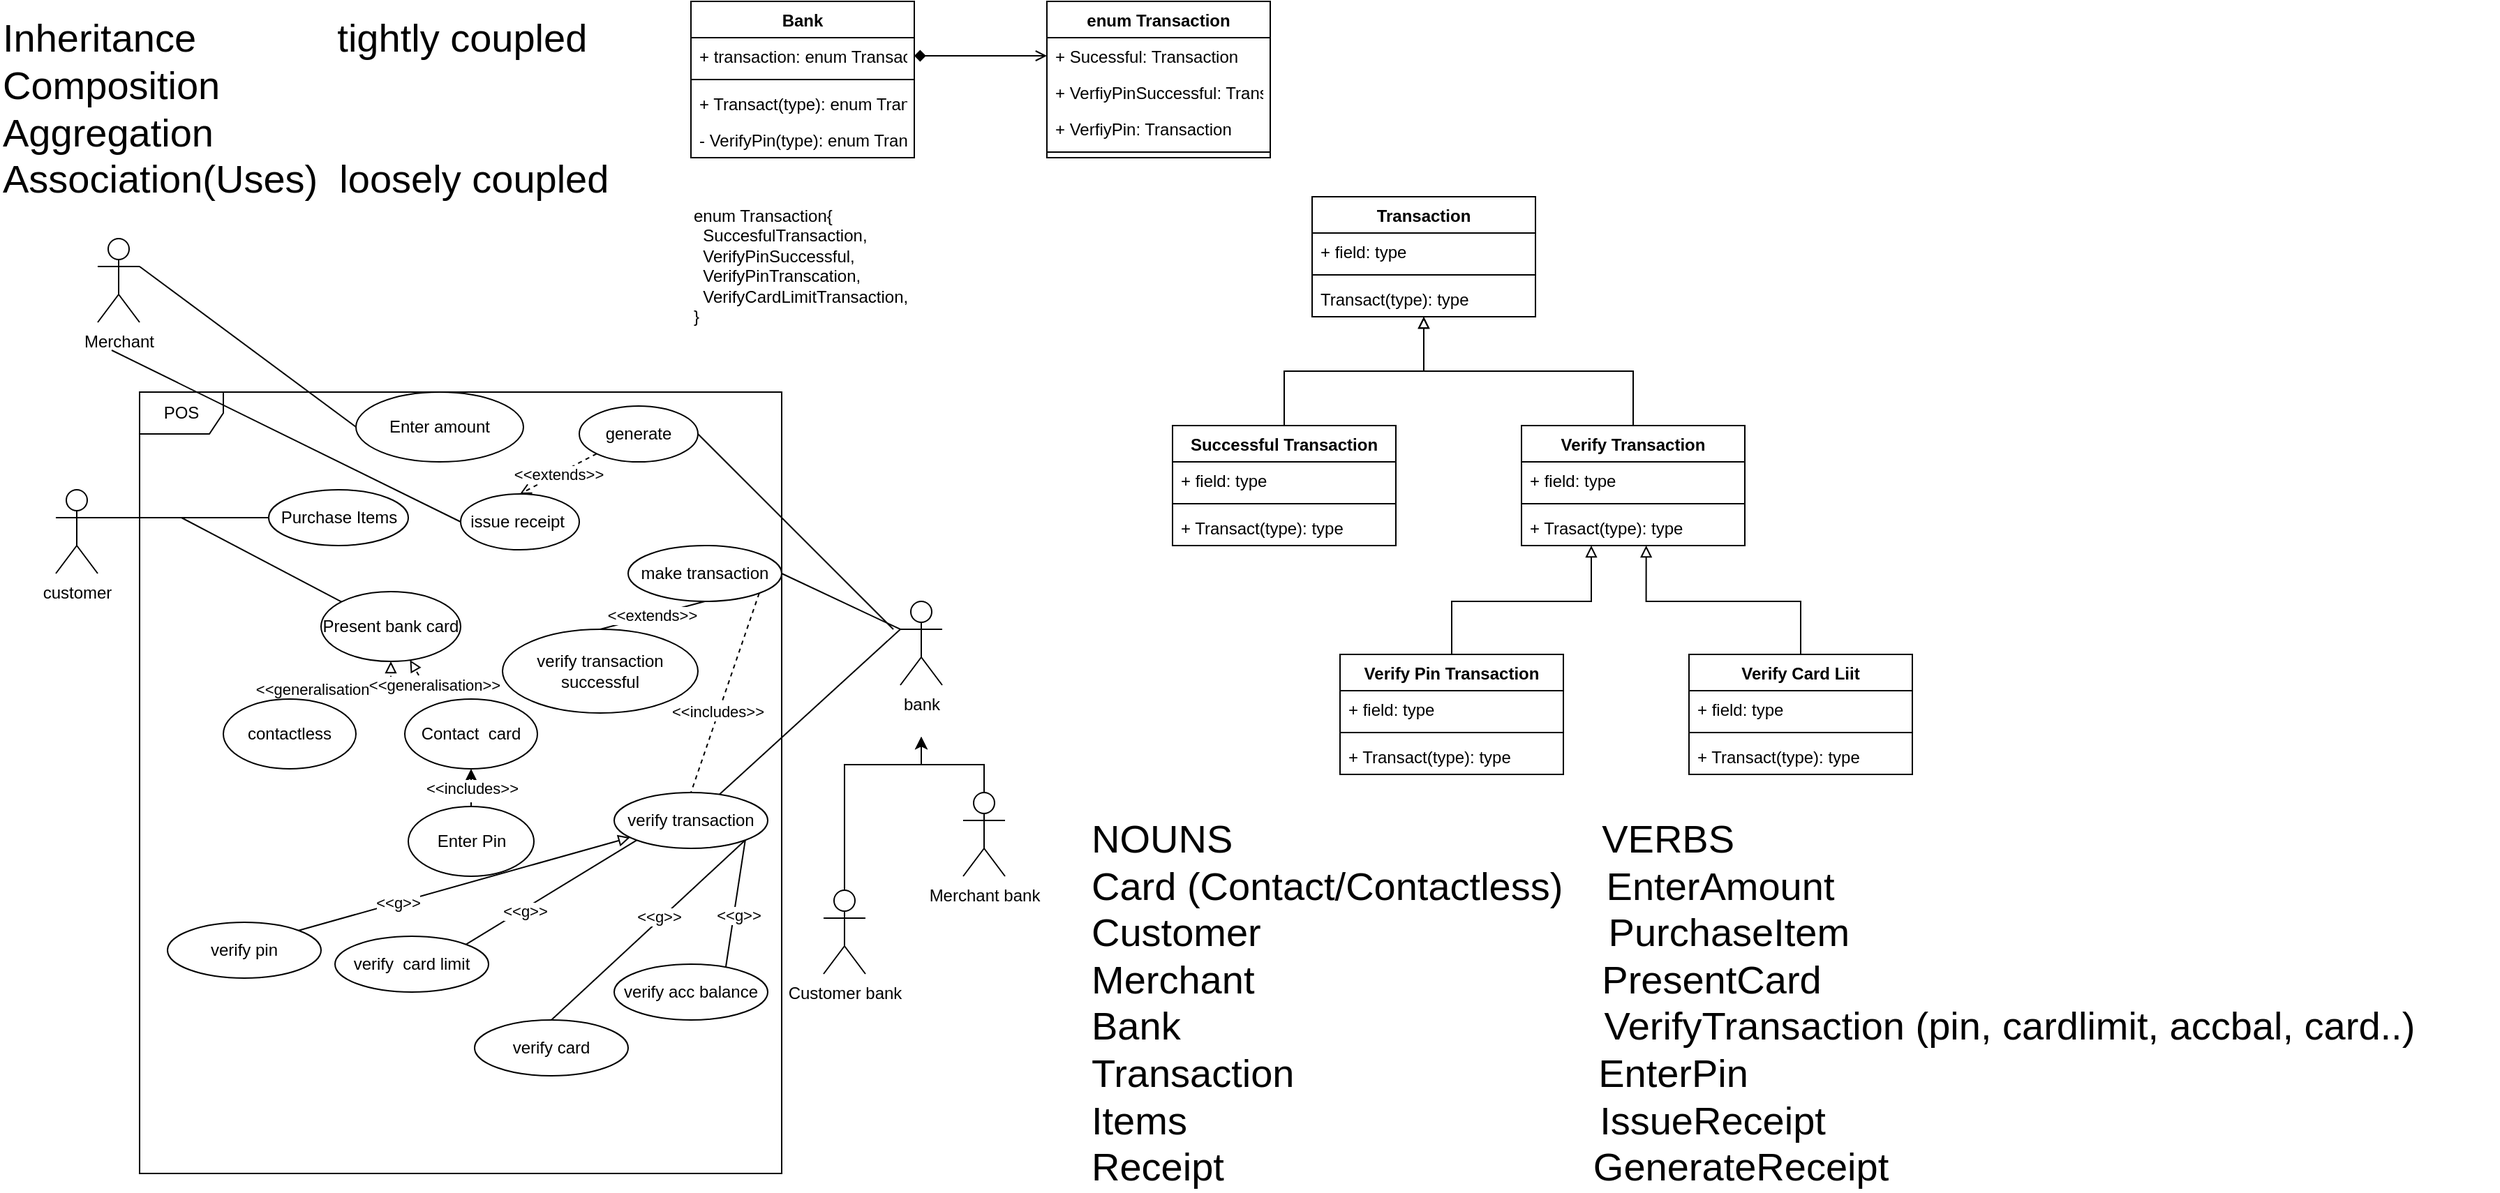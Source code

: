 <mxfile version="14.4.8" type="device"><diagram id="fFY3PxN-dm4miQb8nmsa" name="Page-1"><mxGraphModel dx="1422" dy="705" grid="1" gridSize="10" guides="1" tooltips="1" connect="1" arrows="1" fold="1" page="1" pageScale="1" pageWidth="1169" pageHeight="826" background="#ffffff" math="0" shadow="0"><root><mxCell id="0"/><mxCell id="1" parent="0"/><mxCell id="V-_n7TQ-BDWJ3czLSECa-41" value="POS" style="shape=umlFrame;whiteSpace=wrap;html=1;" parent="1" vertex="1"><mxGeometry x="110" y="330" width="460" height="560" as="geometry"/></mxCell><mxCell id="V-_n7TQ-BDWJ3czLSECa-71" style="edgeStyle=orthogonalEdgeStyle;rounded=0;orthogonalLoop=1;jettySize=auto;html=1;exitX=1;exitY=0.333;exitDx=0;exitDy=0;exitPerimeter=0;entryX=0;entryY=0.5;entryDx=0;entryDy=0;endArrow=none;endFill=0;" parent="1" source="V-_n7TQ-BDWJ3czLSECa-42" target="V-_n7TQ-BDWJ3czLSECa-61" edge="1"><mxGeometry relative="1" as="geometry"/></mxCell><mxCell id="V-_n7TQ-BDWJ3czLSECa-42" value="customer" style="shape=umlActor;verticalLabelPosition=bottom;labelBackgroundColor=#ffffff;verticalAlign=top;html=1;" parent="1" vertex="1"><mxGeometry x="50" y="400" width="30" height="60" as="geometry"/></mxCell><mxCell id="V-_n7TQ-BDWJ3czLSECa-102" style="edgeStyle=none;rounded=0;orthogonalLoop=1;jettySize=auto;html=1;exitX=1;exitY=0.333;exitDx=0;exitDy=0;exitPerimeter=0;entryX=0;entryY=0.5;entryDx=0;entryDy=0;endArrow=none;endFill=0;" parent="1" source="V-_n7TQ-BDWJ3czLSECa-43" target="V-_n7TQ-BDWJ3czLSECa-63" edge="1"><mxGeometry relative="1" as="geometry"/></mxCell><mxCell id="V-_n7TQ-BDWJ3czLSECa-43" value="Merchant" style="shape=umlActor;verticalLabelPosition=bottom;labelBackgroundColor=#ffffff;verticalAlign=top;html=1;" parent="1" vertex="1"><mxGeometry x="80" y="220" width="30" height="60" as="geometry"/></mxCell><mxCell id="V-_n7TQ-BDWJ3czLSECa-83" style="edgeStyle=none;rounded=0;orthogonalLoop=1;jettySize=auto;html=1;exitX=0;exitY=0.333;exitDx=0;exitDy=0;exitPerimeter=0;endArrow=none;endFill=0;" parent="1" source="V-_n7TQ-BDWJ3czLSECa-49" target="V-_n7TQ-BDWJ3czLSECa-76" edge="1"><mxGeometry relative="1" as="geometry"/></mxCell><mxCell id="V-_n7TQ-BDWJ3czLSECa-85" style="edgeStyle=none;rounded=0;orthogonalLoop=1;jettySize=auto;html=1;exitX=0;exitY=0.333;exitDx=0;exitDy=0;exitPerimeter=0;endArrow=none;endFill=0;" parent="1" source="V-_n7TQ-BDWJ3czLSECa-49" edge="1"><mxGeometry relative="1" as="geometry"><mxPoint x="570" y="460" as="targetPoint"/></mxGeometry></mxCell><mxCell id="V-_n7TQ-BDWJ3czLSECa-49" value="bank" style="shape=umlActor;verticalLabelPosition=bottom;labelBackgroundColor=#ffffff;verticalAlign=top;html=1;" parent="1" vertex="1"><mxGeometry x="655" y="480" width="30" height="60" as="geometry"/></mxCell><mxCell id="V-_n7TQ-BDWJ3czLSECa-60" style="edgeStyle=orthogonalEdgeStyle;rounded=0;orthogonalLoop=1;jettySize=auto;html=1;" parent="1" source="V-_n7TQ-BDWJ3czLSECa-50" edge="1"><mxGeometry relative="1" as="geometry"><mxPoint x="670" y="577" as="targetPoint"/><Array as="points"><mxPoint x="715" y="597"/><mxPoint x="670" y="597"/></Array></mxGeometry></mxCell><mxCell id="V-_n7TQ-BDWJ3czLSECa-50" value="Merchant bank" style="shape=umlActor;verticalLabelPosition=bottom;labelBackgroundColor=#ffffff;verticalAlign=top;html=1;" parent="1" vertex="1"><mxGeometry x="700" y="617" width="30" height="60" as="geometry"/></mxCell><mxCell id="V-_n7TQ-BDWJ3czLSECa-59" style="edgeStyle=orthogonalEdgeStyle;rounded=0;orthogonalLoop=1;jettySize=auto;html=1;exitX=0.5;exitY=0;exitDx=0;exitDy=0;exitPerimeter=0;" parent="1" source="V-_n7TQ-BDWJ3czLSECa-51" edge="1"><mxGeometry relative="1" as="geometry"><mxPoint x="670" y="577" as="targetPoint"/><Array as="points"><mxPoint x="615" y="597"/><mxPoint x="670" y="597"/></Array></mxGeometry></mxCell><mxCell id="V-_n7TQ-BDWJ3czLSECa-51" value="Customer bank" style="shape=umlActor;verticalLabelPosition=bottom;labelBackgroundColor=#ffffff;verticalAlign=top;html=1;" parent="1" vertex="1"><mxGeometry x="600" y="687" width="30" height="60" as="geometry"/></mxCell><mxCell id="V-_n7TQ-BDWJ3czLSECa-61" value="Purchase Items" style="ellipse;whiteSpace=wrap;html=1;" parent="1" vertex="1"><mxGeometry x="202.5" y="400" width="100" height="40" as="geometry"/></mxCell><mxCell id="V-_n7TQ-BDWJ3czLSECa-73" style="edgeStyle=none;rounded=0;orthogonalLoop=1;jettySize=auto;html=1;exitX=0;exitY=0;exitDx=0;exitDy=0;endArrow=none;endFill=0;" parent="1" source="V-_n7TQ-BDWJ3czLSECa-62" edge="1"><mxGeometry relative="1" as="geometry"><mxPoint x="140" y="420" as="targetPoint"/></mxGeometry></mxCell><mxCell id="V-_n7TQ-BDWJ3czLSECa-62" value="Present bank card" style="ellipse;whiteSpace=wrap;html=1;" parent="1" vertex="1"><mxGeometry x="240" y="473" width="100" height="50" as="geometry"/></mxCell><mxCell id="V-_n7TQ-BDWJ3czLSECa-63" value="Enter amount" style="ellipse;whiteSpace=wrap;html=1;" parent="1" vertex="1"><mxGeometry x="265" y="330" width="120" height="50" as="geometry"/></mxCell><mxCell id="V-_n7TQ-BDWJ3czLSECa-67" value="&amp;lt;&amp;lt;generalisation&amp;gt;&amp;gt;" style="edgeStyle=orthogonalEdgeStyle;rounded=0;orthogonalLoop=1;jettySize=auto;html=1;exitX=1;exitY=0;exitDx=0;exitDy=0;dashed=1;endArrow=block;endFill=0;" parent="1" source="V-_n7TQ-BDWJ3czLSECa-64" target="V-_n7TQ-BDWJ3czLSECa-62" edge="1"><mxGeometry relative="1" as="geometry"><Array as="points"><mxPoint x="218" y="557"/><mxPoint x="218" y="543"/><mxPoint x="290" y="543"/></Array></mxGeometry></mxCell><mxCell id="V-_n7TQ-BDWJ3czLSECa-64" value="contactless" style="ellipse;whiteSpace=wrap;html=1;" parent="1" vertex="1"><mxGeometry x="170" y="550" width="95" height="50" as="geometry"/></mxCell><mxCell id="V-_n7TQ-BDWJ3czLSECa-68" value="&amp;lt;&amp;lt;generalisation&amp;gt;&amp;gt;" style="edgeStyle=none;rounded=0;orthogonalLoop=1;jettySize=auto;html=1;dashed=1;endArrow=block;endFill=0;" parent="1" target="V-_n7TQ-BDWJ3czLSECa-62" edge="1"><mxGeometry relative="1" as="geometry"><mxPoint x="348" y="540" as="sourcePoint"/><Array as="points"><mxPoint x="314" y="540"/></Array></mxGeometry></mxCell><mxCell id="V-_n7TQ-BDWJ3czLSECa-65" value="Contact &amp;nbsp;card" style="ellipse;whiteSpace=wrap;html=1;" parent="1" vertex="1"><mxGeometry x="300" y="550" width="95" height="50" as="geometry"/></mxCell><mxCell id="V-_n7TQ-BDWJ3czLSECa-70" value="&amp;lt;&amp;lt;includes&amp;gt;&amp;gt;" style="edgeStyle=none;rounded=0;orthogonalLoop=1;jettySize=auto;html=1;exitX=0.5;exitY=0;exitDx=0;exitDy=0;dashed=1;" parent="1" source="V-_n7TQ-BDWJ3czLSECa-69" target="V-_n7TQ-BDWJ3czLSECa-65" edge="1"><mxGeometry relative="1" as="geometry"/></mxCell><mxCell id="V-_n7TQ-BDWJ3czLSECa-69" value="Enter Pin" style="ellipse;whiteSpace=wrap;html=1;" parent="1" vertex="1"><mxGeometry x="302.5" y="627" width="90" height="50" as="geometry"/></mxCell><mxCell id="V-_n7TQ-BDWJ3czLSECa-74" value="verify card" style="ellipse;whiteSpace=wrap;html=1;" parent="1" vertex="1"><mxGeometry x="350" y="780" width="110" height="40" as="geometry"/></mxCell><mxCell id="V-_n7TQ-BDWJ3czLSECa-103" value="&amp;lt;&amp;lt;extends&amp;gt;&amp;gt;" style="edgeStyle=none;rounded=0;orthogonalLoop=1;jettySize=auto;html=1;exitX=0.5;exitY=1;exitDx=0;exitDy=0;entryX=0.5;entryY=0;entryDx=0;entryDy=0;endArrow=none;endFill=0;" parent="1" source="V-_n7TQ-BDWJ3czLSECa-75" target="V-_n7TQ-BDWJ3czLSECa-86" edge="1"><mxGeometry relative="1" as="geometry"/></mxCell><mxCell id="V-_n7TQ-BDWJ3czLSECa-105" style="edgeStyle=none;rounded=0;orthogonalLoop=1;jettySize=auto;html=1;exitX=1;exitY=1;exitDx=0;exitDy=0;entryX=0.5;entryY=0;entryDx=0;entryDy=0;endArrow=none;endFill=0;dashed=1;" parent="1" source="V-_n7TQ-BDWJ3czLSECa-75" target="V-_n7TQ-BDWJ3czLSECa-76" edge="1"><mxGeometry relative="1" as="geometry"/></mxCell><mxCell id="V-_n7TQ-BDWJ3czLSECa-106" value="&amp;lt;&amp;lt;includes&amp;gt;&amp;gt;" style="edgeLabel;html=1;align=center;verticalAlign=middle;resizable=0;points=[];" parent="V-_n7TQ-BDWJ3czLSECa-105" vertex="1" connectable="0"><mxGeometry x="0.204" y="-2" relative="1" as="geometry"><mxPoint x="1" y="-1" as="offset"/></mxGeometry></mxCell><mxCell id="V-_n7TQ-BDWJ3czLSECa-75" value="make transaction" style="ellipse;whiteSpace=wrap;html=1;" parent="1" vertex="1"><mxGeometry x="460" y="440" width="110" height="40" as="geometry"/></mxCell><mxCell id="V-_n7TQ-BDWJ3czLSECa-80" style="edgeStyle=none;rounded=0;orthogonalLoop=1;jettySize=auto;html=1;exitX=1;exitY=1;exitDx=0;exitDy=0;entryX=0.727;entryY=0.05;entryDx=0;entryDy=0;entryPerimeter=0;endArrow=none;endFill=0;" parent="1" source="V-_n7TQ-BDWJ3czLSECa-76" target="V-_n7TQ-BDWJ3czLSECa-79" edge="1"><mxGeometry relative="1" as="geometry"/></mxCell><mxCell id="V-_n7TQ-BDWJ3czLSECa-92" value="&amp;lt;&amp;lt;g&amp;gt;&amp;gt;" style="edgeLabel;html=1;align=center;verticalAlign=middle;resizable=0;points=[];" parent="V-_n7TQ-BDWJ3czLSECa-80" vertex="1" connectable="0"><mxGeometry x="0.174" y="3" relative="1" as="geometry"><mxPoint as="offset"/></mxGeometry></mxCell><mxCell id="V-_n7TQ-BDWJ3czLSECa-81" style="edgeStyle=none;rounded=0;orthogonalLoop=1;jettySize=auto;html=1;exitX=0;exitY=1;exitDx=0;exitDy=0;endArrow=none;endFill=0;entryX=1;entryY=0;entryDx=0;entryDy=0;" parent="1" source="V-_n7TQ-BDWJ3czLSECa-76" target="V-_n7TQ-BDWJ3czLSECa-78" edge="1"><mxGeometry relative="1" as="geometry"/></mxCell><mxCell id="V-_n7TQ-BDWJ3czLSECa-89" value="&amp;lt;&amp;lt;g&amp;gt;&amp;gt;" style="edgeLabel;html=1;align=center;verticalAlign=middle;resizable=0;points=[];" parent="V-_n7TQ-BDWJ3czLSECa-81" vertex="1" connectable="0"><mxGeometry x="0.317" y="1" relative="1" as="geometry"><mxPoint as="offset"/></mxGeometry></mxCell><mxCell id="V-_n7TQ-BDWJ3czLSECa-84" style="edgeStyle=none;rounded=0;orthogonalLoop=1;jettySize=auto;html=1;exitX=1;exitY=1;exitDx=0;exitDy=0;entryX=0.5;entryY=0;entryDx=0;entryDy=0;endArrow=none;endFill=0;" parent="1" source="V-_n7TQ-BDWJ3czLSECa-76" target="V-_n7TQ-BDWJ3czLSECa-74" edge="1"><mxGeometry relative="1" as="geometry"/></mxCell><mxCell id="V-_n7TQ-BDWJ3czLSECa-91" value="&amp;lt;&amp;lt;g&amp;gt;&amp;gt;" style="edgeLabel;html=1;align=center;verticalAlign=middle;resizable=0;points=[];" parent="V-_n7TQ-BDWJ3czLSECa-84" vertex="1" connectable="0"><mxGeometry x="-0.127" y="-2" relative="1" as="geometry"><mxPoint as="offset"/></mxGeometry></mxCell><mxCell id="V-_n7TQ-BDWJ3czLSECa-76" value="verify transaction" style="ellipse;whiteSpace=wrap;html=1;" parent="1" vertex="1"><mxGeometry x="450" y="617" width="110" height="40" as="geometry"/></mxCell><mxCell id="V-_n7TQ-BDWJ3czLSECa-82" style="edgeStyle=none;rounded=0;orthogonalLoop=1;jettySize=auto;html=1;exitX=1;exitY=0;exitDx=0;exitDy=0;endArrow=block;endFill=0;" parent="1" source="V-_n7TQ-BDWJ3czLSECa-77" target="V-_n7TQ-BDWJ3czLSECa-76" edge="1"><mxGeometry relative="1" as="geometry"/></mxCell><mxCell id="V-_n7TQ-BDWJ3czLSECa-88" value="&amp;lt;&amp;lt;g&amp;gt;&amp;gt;" style="edgeLabel;html=1;align=center;verticalAlign=middle;resizable=0;points=[];" parent="V-_n7TQ-BDWJ3czLSECa-82" vertex="1" connectable="0"><mxGeometry x="-0.401" relative="1" as="geometry"><mxPoint as="offset"/></mxGeometry></mxCell><mxCell id="V-_n7TQ-BDWJ3czLSECa-77" value="verify pin" style="ellipse;whiteSpace=wrap;html=1;" parent="1" vertex="1"><mxGeometry x="130" y="710" width="110" height="40" as="geometry"/></mxCell><mxCell id="V-_n7TQ-BDWJ3czLSECa-78" value="verify &amp;nbsp;card limit" style="ellipse;whiteSpace=wrap;html=1;" parent="1" vertex="1"><mxGeometry x="250" y="720" width="110" height="40" as="geometry"/></mxCell><mxCell id="V-_n7TQ-BDWJ3czLSECa-79" value="verify acc balance" style="ellipse;whiteSpace=wrap;html=1;" parent="1" vertex="1"><mxGeometry x="450" y="740" width="110" height="40" as="geometry"/></mxCell><mxCell id="V-_n7TQ-BDWJ3czLSECa-86" value="verify transaction successful" style="ellipse;whiteSpace=wrap;html=1;" parent="1" vertex="1"><mxGeometry x="370" y="500" width="140" height="60" as="geometry"/></mxCell><mxCell id="V-_n7TQ-BDWJ3czLSECa-94" style="edgeStyle=none;rounded=0;orthogonalLoop=1;jettySize=auto;html=1;exitX=1;exitY=0.5;exitDx=0;exitDy=0;endArrow=none;endFill=0;" parent="1" source="V-_n7TQ-BDWJ3czLSECa-93" edge="1"><mxGeometry relative="1" as="geometry"><mxPoint x="650" y="500" as="targetPoint"/></mxGeometry></mxCell><mxCell id="V-_n7TQ-BDWJ3czLSECa-96" value="&amp;lt;&amp;lt;extends&amp;gt;&amp;gt;" style="edgeStyle=none;rounded=0;orthogonalLoop=1;jettySize=auto;html=1;exitX=0;exitY=1;exitDx=0;exitDy=0;entryX=0.5;entryY=0;entryDx=0;entryDy=0;endArrow=open;endFill=0;dashed=1;" parent="1" source="V-_n7TQ-BDWJ3czLSECa-93" target="V-_n7TQ-BDWJ3czLSECa-95" edge="1"><mxGeometry relative="1" as="geometry"/></mxCell><mxCell id="V-_n7TQ-BDWJ3czLSECa-93" value="generate" style="ellipse;whiteSpace=wrap;html=1;" parent="1" vertex="1"><mxGeometry x="425" y="340" width="85" height="40" as="geometry"/></mxCell><mxCell id="V-_n7TQ-BDWJ3czLSECa-101" style="edgeStyle=none;rounded=0;orthogonalLoop=1;jettySize=auto;html=1;exitX=0;exitY=0.5;exitDx=0;exitDy=0;endArrow=none;endFill=0;" parent="1" source="V-_n7TQ-BDWJ3czLSECa-95" edge="1"><mxGeometry relative="1" as="geometry"><mxPoint x="90" y="300" as="targetPoint"/></mxGeometry></mxCell><mxCell id="V-_n7TQ-BDWJ3czLSECa-95" value="issue receipt&amp;nbsp;" style="ellipse;whiteSpace=wrap;html=1;" parent="1" vertex="1"><mxGeometry x="340" y="403" width="85" height="40" as="geometry"/></mxCell><mxCell id="B9zIH_Z9h2542ueeWUoJ-10" value="" style="rounded=0;orthogonalLoop=1;jettySize=auto;html=1;endArrow=block;endFill=0;edgeStyle=orthogonalEdgeStyle;" parent="1" source="B9zIH_Z9h2542ueeWUoJ-6" target="B9zIH_Z9h2542ueeWUoJ-2" edge="1"><mxGeometry relative="1" as="geometry"/></mxCell><mxCell id="B9zIH_Z9h2542ueeWUoJ-15" value="" style="edgeStyle=orthogonalEdgeStyle;rounded=0;orthogonalLoop=1;jettySize=auto;html=1;endArrow=none;endFill=0;startArrow=block;startFill=0;" parent="1" source="B9zIH_Z9h2542ueeWUoJ-2" target="B9zIH_Z9h2542ueeWUoJ-11" edge="1"><mxGeometry relative="1" as="geometry"/></mxCell><mxCell id="B9zIH_Z9h2542ueeWUoJ-2" value="Transaction" style="swimlane;fontStyle=1;align=center;verticalAlign=top;childLayout=stackLayout;horizontal=1;startSize=26;horizontalStack=0;resizeParent=1;resizeParentMax=0;resizeLast=0;collapsible=1;marginBottom=0;" parent="1" vertex="1"><mxGeometry x="950" y="190" width="160" height="86" as="geometry"/></mxCell><mxCell id="B9zIH_Z9h2542ueeWUoJ-3" value="+ field: type" style="text;strokeColor=none;fillColor=none;align=left;verticalAlign=top;spacingLeft=4;spacingRight=4;overflow=hidden;rotatable=0;points=[[0,0.5],[1,0.5]];portConstraint=eastwest;" parent="B9zIH_Z9h2542ueeWUoJ-2" vertex="1"><mxGeometry y="26" width="160" height="26" as="geometry"/></mxCell><mxCell id="B9zIH_Z9h2542ueeWUoJ-4" value="" style="line;strokeWidth=1;fillColor=none;align=left;verticalAlign=middle;spacingTop=-1;spacingLeft=3;spacingRight=3;rotatable=0;labelPosition=right;points=[];portConstraint=eastwest;" parent="B9zIH_Z9h2542ueeWUoJ-2" vertex="1"><mxGeometry y="52" width="160" height="8" as="geometry"/></mxCell><mxCell id="B9zIH_Z9h2542ueeWUoJ-5" value="Transact(type): type" style="text;strokeColor=none;fillColor=none;align=left;verticalAlign=top;spacingLeft=4;spacingRight=4;overflow=hidden;rotatable=0;points=[[0,0.5],[1,0.5]];portConstraint=eastwest;" parent="B9zIH_Z9h2542ueeWUoJ-2" vertex="1"><mxGeometry y="60" width="160" height="26" as="geometry"/></mxCell><mxCell id="B9zIH_Z9h2542ueeWUoJ-6" value="Verify Transaction" style="swimlane;fontStyle=1;align=center;verticalAlign=top;childLayout=stackLayout;horizontal=1;startSize=26;horizontalStack=0;resizeParent=1;resizeParentMax=0;resizeLast=0;collapsible=1;marginBottom=0;" parent="1" vertex="1"><mxGeometry x="1100" y="354" width="160" height="86" as="geometry"/></mxCell><mxCell id="B9zIH_Z9h2542ueeWUoJ-7" value="+ field: type" style="text;strokeColor=none;fillColor=none;align=left;verticalAlign=top;spacingLeft=4;spacingRight=4;overflow=hidden;rotatable=0;points=[[0,0.5],[1,0.5]];portConstraint=eastwest;" parent="B9zIH_Z9h2542ueeWUoJ-6" vertex="1"><mxGeometry y="26" width="160" height="26" as="geometry"/></mxCell><mxCell id="B9zIH_Z9h2542ueeWUoJ-8" value="" style="line;strokeWidth=1;fillColor=none;align=left;verticalAlign=middle;spacingTop=-1;spacingLeft=3;spacingRight=3;rotatable=0;labelPosition=right;points=[];portConstraint=eastwest;" parent="B9zIH_Z9h2542ueeWUoJ-6" vertex="1"><mxGeometry y="52" width="160" height="8" as="geometry"/></mxCell><mxCell id="B9zIH_Z9h2542ueeWUoJ-9" value="+ Trasact(type): type" style="text;strokeColor=none;fillColor=none;align=left;verticalAlign=top;spacingLeft=4;spacingRight=4;overflow=hidden;rotatable=0;points=[[0,0.5],[1,0.5]];portConstraint=eastwest;" parent="B9zIH_Z9h2542ueeWUoJ-6" vertex="1"><mxGeometry y="60" width="160" height="26" as="geometry"/></mxCell><mxCell id="B9zIH_Z9h2542ueeWUoJ-11" value="Successful Transaction" style="swimlane;fontStyle=1;align=center;verticalAlign=top;childLayout=stackLayout;horizontal=1;startSize=26;horizontalStack=0;resizeParent=1;resizeParentMax=0;resizeLast=0;collapsible=1;marginBottom=0;" parent="1" vertex="1"><mxGeometry x="850" y="354" width="160" height="86" as="geometry"/></mxCell><mxCell id="B9zIH_Z9h2542ueeWUoJ-12" value="+ field: type" style="text;strokeColor=none;fillColor=none;align=left;verticalAlign=top;spacingLeft=4;spacingRight=4;overflow=hidden;rotatable=0;points=[[0,0.5],[1,0.5]];portConstraint=eastwest;" parent="B9zIH_Z9h2542ueeWUoJ-11" vertex="1"><mxGeometry y="26" width="160" height="26" as="geometry"/></mxCell><mxCell id="B9zIH_Z9h2542ueeWUoJ-13" value="" style="line;strokeWidth=1;fillColor=none;align=left;verticalAlign=middle;spacingTop=-1;spacingLeft=3;spacingRight=3;rotatable=0;labelPosition=right;points=[];portConstraint=eastwest;" parent="B9zIH_Z9h2542ueeWUoJ-11" vertex="1"><mxGeometry y="52" width="160" height="8" as="geometry"/></mxCell><mxCell id="B9zIH_Z9h2542ueeWUoJ-14" value="+ Transact(type): type" style="text;strokeColor=none;fillColor=none;align=left;verticalAlign=top;spacingLeft=4;spacingRight=4;overflow=hidden;rotatable=0;points=[[0,0.5],[1,0.5]];portConstraint=eastwest;" parent="B9zIH_Z9h2542ueeWUoJ-11" vertex="1"><mxGeometry y="60" width="160" height="26" as="geometry"/></mxCell><mxCell id="B9zIH_Z9h2542ueeWUoJ-16" value="" style="rounded=0;orthogonalLoop=1;jettySize=auto;html=1;endArrow=block;endFill=0;edgeStyle=orthogonalEdgeStyle;" parent="1" source="B9zIH_Z9h2542ueeWUoJ-18" edge="1"><mxGeometry relative="1" as="geometry"><mxPoint x="1189.329" y="440" as="targetPoint"/><Array as="points"><mxPoint x="1300" y="480"/><mxPoint x="1189" y="480"/></Array></mxGeometry></mxCell><mxCell id="B9zIH_Z9h2542ueeWUoJ-17" value="" style="edgeStyle=orthogonalEdgeStyle;rounded=0;orthogonalLoop=1;jettySize=auto;html=1;endArrow=none;endFill=0;startArrow=block;startFill=0;" parent="1" target="B9zIH_Z9h2542ueeWUoJ-22" edge="1"><mxGeometry relative="1" as="geometry"><mxPoint x="1150" y="440" as="sourcePoint"/><Array as="points"><mxPoint x="1150" y="480"/><mxPoint x="1050" y="480"/></Array></mxGeometry></mxCell><mxCell id="B9zIH_Z9h2542ueeWUoJ-18" value="Verify Card Liit" style="swimlane;fontStyle=1;align=center;verticalAlign=top;childLayout=stackLayout;horizontal=1;startSize=26;horizontalStack=0;resizeParent=1;resizeParentMax=0;resizeLast=0;collapsible=1;marginBottom=0;" parent="1" vertex="1"><mxGeometry x="1220" y="518" width="160" height="86" as="geometry"/></mxCell><mxCell id="B9zIH_Z9h2542ueeWUoJ-19" value="+ field: type" style="text;strokeColor=none;fillColor=none;align=left;verticalAlign=top;spacingLeft=4;spacingRight=4;overflow=hidden;rotatable=0;points=[[0,0.5],[1,0.5]];portConstraint=eastwest;" parent="B9zIH_Z9h2542ueeWUoJ-18" vertex="1"><mxGeometry y="26" width="160" height="26" as="geometry"/></mxCell><mxCell id="B9zIH_Z9h2542ueeWUoJ-20" value="" style="line;strokeWidth=1;fillColor=none;align=left;verticalAlign=middle;spacingTop=-1;spacingLeft=3;spacingRight=3;rotatable=0;labelPosition=right;points=[];portConstraint=eastwest;" parent="B9zIH_Z9h2542ueeWUoJ-18" vertex="1"><mxGeometry y="52" width="160" height="8" as="geometry"/></mxCell><mxCell id="B9zIH_Z9h2542ueeWUoJ-21" value="+ Transact(type): type" style="text;strokeColor=none;fillColor=none;align=left;verticalAlign=top;spacingLeft=4;spacingRight=4;overflow=hidden;rotatable=0;points=[[0,0.5],[1,0.5]];portConstraint=eastwest;" parent="B9zIH_Z9h2542ueeWUoJ-18" vertex="1"><mxGeometry y="60" width="160" height="26" as="geometry"/></mxCell><mxCell id="B9zIH_Z9h2542ueeWUoJ-22" value="Verify Pin Transaction" style="swimlane;fontStyle=1;align=center;verticalAlign=top;childLayout=stackLayout;horizontal=1;startSize=26;horizontalStack=0;resizeParent=1;resizeParentMax=0;resizeLast=0;collapsible=1;marginBottom=0;" parent="1" vertex="1"><mxGeometry x="970" y="518" width="160" height="86" as="geometry"/></mxCell><mxCell id="B9zIH_Z9h2542ueeWUoJ-23" value="+ field: type" style="text;strokeColor=none;fillColor=none;align=left;verticalAlign=top;spacingLeft=4;spacingRight=4;overflow=hidden;rotatable=0;points=[[0,0.5],[1,0.5]];portConstraint=eastwest;" parent="B9zIH_Z9h2542ueeWUoJ-22" vertex="1"><mxGeometry y="26" width="160" height="26" as="geometry"/></mxCell><mxCell id="B9zIH_Z9h2542ueeWUoJ-24" value="" style="line;strokeWidth=1;fillColor=none;align=left;verticalAlign=middle;spacingTop=-1;spacingLeft=3;spacingRight=3;rotatable=0;labelPosition=right;points=[];portConstraint=eastwest;" parent="B9zIH_Z9h2542ueeWUoJ-22" vertex="1"><mxGeometry y="52" width="160" height="8" as="geometry"/></mxCell><mxCell id="B9zIH_Z9h2542ueeWUoJ-25" value="+ Transact(type): type" style="text;strokeColor=none;fillColor=none;align=left;verticalAlign=top;spacingLeft=4;spacingRight=4;overflow=hidden;rotatable=0;points=[[0,0.5],[1,0.5]];portConstraint=eastwest;" parent="B9zIH_Z9h2542ueeWUoJ-22" vertex="1"><mxGeometry y="60" width="160" height="26" as="geometry"/></mxCell><mxCell id="B9zIH_Z9h2542ueeWUoJ-26" value="enum Transaction{&lt;br&gt;&amp;nbsp; SuccesfulTransaction,&lt;br&gt;&amp;nbsp; VerifyPinSuccessful,&lt;br&gt;&amp;nbsp; VerifyPinTranscation,&lt;br&gt;&amp;nbsp; VerifyCardLimitTransaction,&lt;br&gt;}&lt;br&gt;&amp;nbsp; &amp;nbsp;" style="text;html=1;strokeColor=none;fillColor=none;align=left;verticalAlign=top;whiteSpace=wrap;rounded=0;" parent="1" vertex="1"><mxGeometry x="505" y="190" width="270" height="80" as="geometry"/></mxCell><mxCell id="B9zIH_Z9h2542ueeWUoJ-27" value="Bank" style="swimlane;fontStyle=1;align=center;verticalAlign=top;childLayout=stackLayout;horizontal=1;startSize=26;horizontalStack=0;resizeParent=1;resizeParentMax=0;resizeLast=0;collapsible=1;marginBottom=0;" parent="1" vertex="1"><mxGeometry x="505" y="50" width="160" height="112" as="geometry"/></mxCell><mxCell id="B9zIH_Z9h2542ueeWUoJ-28" value="+ transaction: enum Transaction" style="text;strokeColor=none;fillColor=none;align=left;verticalAlign=top;spacingLeft=4;spacingRight=4;overflow=hidden;rotatable=0;points=[[0,0.5],[1,0.5]];portConstraint=eastwest;" parent="B9zIH_Z9h2542ueeWUoJ-27" vertex="1"><mxGeometry y="26" width="160" height="26" as="geometry"/></mxCell><mxCell id="B9zIH_Z9h2542ueeWUoJ-29" value="" style="line;strokeWidth=1;fillColor=none;align=left;verticalAlign=middle;spacingTop=-1;spacingLeft=3;spacingRight=3;rotatable=0;labelPosition=right;points=[];portConstraint=eastwest;" parent="B9zIH_Z9h2542ueeWUoJ-27" vertex="1"><mxGeometry y="52" width="160" height="8" as="geometry"/></mxCell><mxCell id="B9zIH_Z9h2542ueeWUoJ-30" value="+ Transact(type): enum Transaction" style="text;strokeColor=none;fillColor=none;align=left;verticalAlign=top;spacingLeft=4;spacingRight=4;overflow=hidden;rotatable=0;points=[[0,0.5],[1,0.5]];portConstraint=eastwest;" parent="B9zIH_Z9h2542ueeWUoJ-27" vertex="1"><mxGeometry y="60" width="160" height="26" as="geometry"/></mxCell><mxCell id="B9zIH_Z9h2542ueeWUoJ-31" value="- VerifyPin(type): enum Transaction" style="text;strokeColor=none;fillColor=none;align=left;verticalAlign=top;spacingLeft=4;spacingRight=4;overflow=hidden;rotatable=0;points=[[0,0.5],[1,0.5]];portConstraint=eastwest;" parent="B9zIH_Z9h2542ueeWUoJ-27" vertex="1"><mxGeometry y="86" width="160" height="26" as="geometry"/></mxCell><mxCell id="B9zIH_Z9h2542ueeWUoJ-32" value="enum Transaction" style="swimlane;fontStyle=1;align=center;verticalAlign=top;childLayout=stackLayout;horizontal=1;startSize=26;horizontalStack=0;resizeParent=1;resizeParentMax=0;resizeLast=0;collapsible=1;marginBottom=0;" parent="1" vertex="1"><mxGeometry x="760" y="50" width="160" height="112" as="geometry"/></mxCell><mxCell id="B9zIH_Z9h2542ueeWUoJ-33" value="+ Sucessful: Transaction" style="text;strokeColor=none;fillColor=none;align=left;verticalAlign=top;spacingLeft=4;spacingRight=4;overflow=hidden;rotatable=0;points=[[0,0.5],[1,0.5]];portConstraint=eastwest;" parent="B9zIH_Z9h2542ueeWUoJ-32" vertex="1"><mxGeometry y="26" width="160" height="26" as="geometry"/></mxCell><mxCell id="B9zIH_Z9h2542ueeWUoJ-37" value="+ VerfiyPinSuccessful: Transaction" style="text;strokeColor=none;fillColor=none;align=left;verticalAlign=top;spacingLeft=4;spacingRight=4;overflow=hidden;rotatable=0;points=[[0,0.5],[1,0.5]];portConstraint=eastwest;" parent="B9zIH_Z9h2542ueeWUoJ-32" vertex="1"><mxGeometry y="52" width="160" height="26" as="geometry"/></mxCell><mxCell id="B9zIH_Z9h2542ueeWUoJ-38" value="+ VerfiyPin: Transaction" style="text;strokeColor=none;fillColor=none;align=left;verticalAlign=top;spacingLeft=4;spacingRight=4;overflow=hidden;rotatable=0;points=[[0,0.5],[1,0.5]];portConstraint=eastwest;" parent="B9zIH_Z9h2542ueeWUoJ-32" vertex="1"><mxGeometry y="78" width="160" height="26" as="geometry"/></mxCell><mxCell id="B9zIH_Z9h2542ueeWUoJ-34" value="" style="line;strokeWidth=1;fillColor=none;align=left;verticalAlign=middle;spacingTop=-1;spacingLeft=3;spacingRight=3;rotatable=0;labelPosition=right;points=[];portConstraint=eastwest;" parent="B9zIH_Z9h2542ueeWUoJ-32" vertex="1"><mxGeometry y="104" width="160" height="8" as="geometry"/></mxCell><mxCell id="B9zIH_Z9h2542ueeWUoJ-36" style="edgeStyle=orthogonalEdgeStyle;rounded=0;orthogonalLoop=1;jettySize=auto;html=1;exitX=0;exitY=0.5;exitDx=0;exitDy=0;startArrow=open;startFill=0;endArrow=diamond;endFill=1;" parent="1" source="B9zIH_Z9h2542ueeWUoJ-33" target="B9zIH_Z9h2542ueeWUoJ-28" edge="1"><mxGeometry relative="1" as="geometry"/></mxCell><mxCell id="9XgwaQmnso4GyrVcuz_M-1" value="NOUNS&amp;nbsp; &amp;nbsp; &amp;nbsp; &amp;nbsp; &amp;nbsp; &amp;nbsp; &amp;nbsp; &amp;nbsp; &amp;nbsp; &amp;nbsp; &amp;nbsp; &amp;nbsp; &amp;nbsp; &amp;nbsp; &amp;nbsp; &amp;nbsp; &amp;nbsp; VERBS&lt;br&gt;Card (Contact/Contactless)&amp;nbsp; &amp;nbsp; EnterAmount&lt;br&gt;Customer&amp;nbsp; &amp;nbsp; &amp;nbsp; &amp;nbsp; &amp;nbsp; &amp;nbsp; &amp;nbsp; &amp;nbsp; &amp;nbsp; &amp;nbsp; &amp;nbsp; &amp;nbsp; &amp;nbsp; &amp;nbsp; &amp;nbsp; &amp;nbsp; PurchaseItem&lt;br&gt;Merchant&amp;nbsp; &amp;nbsp; &amp;nbsp; &amp;nbsp; &amp;nbsp; &amp;nbsp; &amp;nbsp; &amp;nbsp; &amp;nbsp; &amp;nbsp; &amp;nbsp; &amp;nbsp; &amp;nbsp; &amp;nbsp; &amp;nbsp; &amp;nbsp; PresentCard&lt;br&gt;Bank&amp;nbsp; &amp;nbsp; &amp;nbsp; &amp;nbsp; &amp;nbsp; &amp;nbsp; &amp;nbsp; &amp;nbsp; &amp;nbsp; &amp;nbsp; &amp;nbsp; &amp;nbsp; &amp;nbsp; &amp;nbsp; &amp;nbsp; &amp;nbsp; &amp;nbsp; &amp;nbsp; &amp;nbsp; &amp;nbsp;VerifyTransaction (pin, cardlimit, accbal, card..)&lt;br&gt;Transaction&amp;nbsp; &amp;nbsp; &amp;nbsp; &amp;nbsp; &amp;nbsp; &amp;nbsp; &amp;nbsp; &amp;nbsp; &amp;nbsp; &amp;nbsp; &amp;nbsp; &amp;nbsp; &amp;nbsp; &amp;nbsp; EnterPin&lt;br&gt;Items&amp;nbsp; &amp;nbsp; &amp;nbsp; &amp;nbsp; &amp;nbsp; &amp;nbsp; &amp;nbsp; &amp;nbsp; &amp;nbsp; &amp;nbsp; &amp;nbsp; &amp;nbsp; &amp;nbsp; &amp;nbsp; &amp;nbsp; &amp;nbsp; &amp;nbsp; &amp;nbsp; &amp;nbsp; IssueReceipt&lt;br&gt;Receipt&amp;nbsp; &amp;nbsp; &amp;nbsp; &amp;nbsp; &amp;nbsp; &amp;nbsp; &amp;nbsp; &amp;nbsp; &amp;nbsp; &amp;nbsp; &amp;nbsp; &amp;nbsp; &amp;nbsp; &amp;nbsp; &amp;nbsp; &amp;nbsp; &amp;nbsp; GenerateReceipt" style="text;html=1;strokeColor=none;fillColor=none;align=left;verticalAlign=top;whiteSpace=wrap;rounded=0;fontSize=28;" vertex="1" parent="1"><mxGeometry x="790" y="627" width="1010" height="253" as="geometry"/></mxCell><mxCell id="9XgwaQmnso4GyrVcuz_M-6" value="Inheritance&amp;nbsp; &amp;nbsp; &amp;nbsp; &amp;nbsp; &amp;nbsp; &amp;nbsp; &amp;nbsp;tightly coupled&lt;br&gt;Composition&lt;br&gt;Aggregation&lt;br&gt;Association(Uses)&amp;nbsp; loosely coupled" style="text;html=1;strokeColor=none;fillColor=none;align=left;verticalAlign=middle;whiteSpace=wrap;rounded=0;fontSize=28;" vertex="1" parent="1"><mxGeometry x="10" y="64" width="450" height="126" as="geometry"/></mxCell></root></mxGraphModel></diagram></mxfile>
